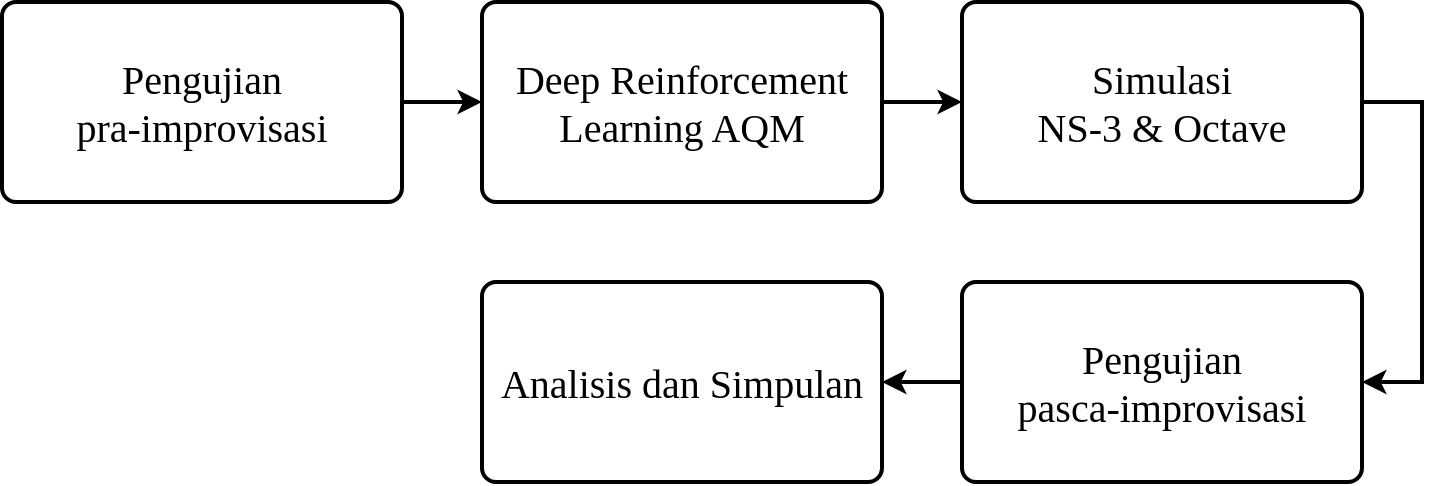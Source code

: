<mxfile version="26.0.5">
  <diagram name="Page-1" id="XPW2TqdGqiMK9_xD--WZ">
    <mxGraphModel dx="954" dy="605" grid="0" gridSize="10" guides="1" tooltips="1" connect="1" arrows="1" fold="1" page="1" pageScale="1" pageWidth="827" pageHeight="1169" math="0" shadow="0">
      <root>
        <mxCell id="0" />
        <mxCell id="1" parent="0" />
        <mxCell id="asYTJcBOyXFiSECaXu4E-7" style="edgeStyle=orthogonalEdgeStyle;rounded=0;orthogonalLoop=1;jettySize=auto;html=1;exitX=1;exitY=0.5;exitDx=0;exitDy=0;entryX=1;entryY=0.5;entryDx=0;entryDy=0;strokeWidth=2;" parent="1" source="asYTJcBOyXFiSECaXu4E-1" target="asYTJcBOyXFiSECaXu4E-6" edge="1">
          <mxGeometry relative="1" as="geometry">
            <Array as="points">
              <mxPoint x="750" y="130" />
              <mxPoint x="750" y="270" />
            </Array>
          </mxGeometry>
        </mxCell>
        <mxCell id="asYTJcBOyXFiSECaXu4E-1" value="Simulasi&lt;div&gt;NS-3 &amp;amp;&amp;nbsp;&lt;span style=&quot;background-color: transparent; color: light-dark(rgb(0, 0, 0), rgb(255, 255, 255));&quot;&gt;Octave&lt;/span&gt;&lt;/div&gt;" style="rounded=1;whiteSpace=wrap;html=1;absoluteArcSize=1;arcSize=14;strokeWidth=2;fontFamily=Times New Roman;fontSize=20;" parent="1" vertex="1">
          <mxGeometry x="520" y="80" width="200" height="100" as="geometry" />
        </mxCell>
        <mxCell id="asYTJcBOyXFiSECaXu4E-3" style="edgeStyle=orthogonalEdgeStyle;rounded=0;orthogonalLoop=1;jettySize=auto;html=1;exitX=1;exitY=0.5;exitDx=0;exitDy=0;entryX=0;entryY=0.5;entryDx=0;entryDy=0;strokeWidth=2;" parent="1" source="asYTJcBOyXFiSECaXu4E-2" target="asYTJcBOyXFiSECaXu4E-1" edge="1">
          <mxGeometry relative="1" as="geometry" />
        </mxCell>
        <mxCell id="asYTJcBOyXFiSECaXu4E-2" value="Deep Reinforcement Learning AQM" style="rounded=1;whiteSpace=wrap;html=1;absoluteArcSize=1;arcSize=14;strokeWidth=2;fontFamily=Times New Roman;fontSize=20;" parent="1" vertex="1">
          <mxGeometry x="280" y="80" width="200" height="100" as="geometry" />
        </mxCell>
        <mxCell id="asYTJcBOyXFiSECaXu4E-5" style="edgeStyle=orthogonalEdgeStyle;rounded=0;orthogonalLoop=1;jettySize=auto;html=1;exitX=1;exitY=0.5;exitDx=0;exitDy=0;entryX=0;entryY=0.5;entryDx=0;entryDy=0;strokeWidth=2;" parent="1" source="asYTJcBOyXFiSECaXu4E-4" target="asYTJcBOyXFiSECaXu4E-2" edge="1">
          <mxGeometry relative="1" as="geometry" />
        </mxCell>
        <mxCell id="asYTJcBOyXFiSECaXu4E-4" value="Pengujian&lt;div&gt;pra-improvisasi&lt;/div&gt;" style="rounded=1;whiteSpace=wrap;html=1;absoluteArcSize=1;arcSize=14;strokeWidth=2;fontFamily=Times New Roman;fontSize=20;" parent="1" vertex="1">
          <mxGeometry x="40" y="80" width="200" height="100" as="geometry" />
        </mxCell>
        <mxCell id="asYTJcBOyXFiSECaXu4E-9" style="edgeStyle=orthogonalEdgeStyle;rounded=0;orthogonalLoop=1;jettySize=auto;html=1;exitX=0;exitY=0.5;exitDx=0;exitDy=0;entryX=1;entryY=0.5;entryDx=0;entryDy=0;strokeWidth=2;" parent="1" source="asYTJcBOyXFiSECaXu4E-6" target="asYTJcBOyXFiSECaXu4E-8" edge="1">
          <mxGeometry relative="1" as="geometry" />
        </mxCell>
        <mxCell id="asYTJcBOyXFiSECaXu4E-6" value="Pengujian&lt;div&gt;pasca-improvisasi&lt;/div&gt;" style="rounded=1;whiteSpace=wrap;html=1;absoluteArcSize=1;arcSize=14;strokeWidth=2;fontFamily=Times New Roman;fontSize=20;" parent="1" vertex="1">
          <mxGeometry x="520" y="220" width="200" height="100" as="geometry" />
        </mxCell>
        <mxCell id="asYTJcBOyXFiSECaXu4E-8" value="Analisis dan Simpulan" style="rounded=1;whiteSpace=wrap;html=1;absoluteArcSize=1;arcSize=14;strokeWidth=2;fontFamily=Times New Roman;fontSize=20;" parent="1" vertex="1">
          <mxGeometry x="280" y="220" width="200" height="100" as="geometry" />
        </mxCell>
      </root>
    </mxGraphModel>
  </diagram>
</mxfile>
